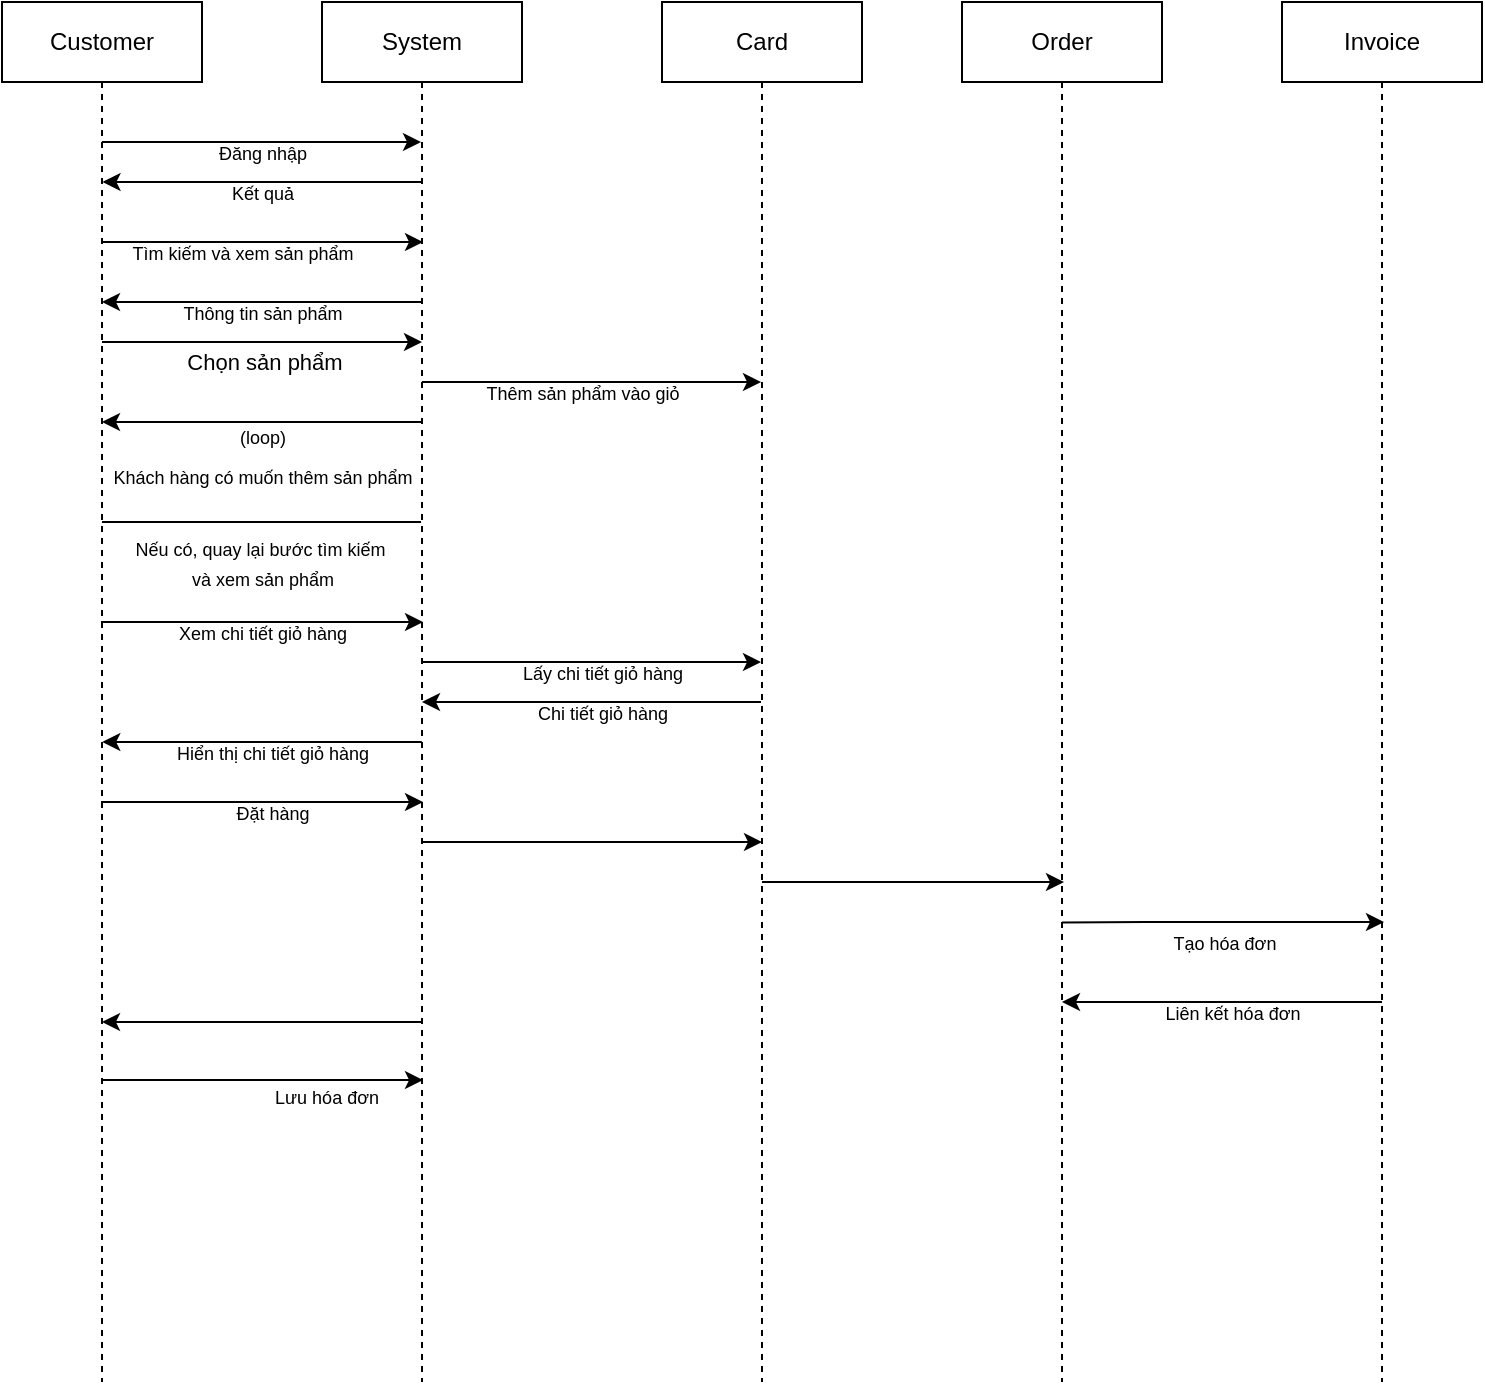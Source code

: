 <mxfile version="24.8.3">
  <diagram name="Page-1" id="v83zFgUCOFi6TadzYa-5">
    <mxGraphModel dx="1591" dy="634" grid="1" gridSize="10" guides="1" tooltips="1" connect="1" arrows="1" fold="1" page="1" pageScale="1" pageWidth="850" pageHeight="1100" math="0" shadow="0">
      <root>
        <mxCell id="0" />
        <mxCell id="1" parent="0" />
        <mxCell id="ng09JlIAPSpFhbb7EUtV-1" value="Customer" style="shape=umlLifeline;perimeter=lifelinePerimeter;whiteSpace=wrap;html=1;container=1;dropTarget=0;collapsible=0;recursiveResize=0;outlineConnect=0;portConstraint=eastwest;newEdgeStyle={&quot;curved&quot;:0,&quot;rounded&quot;:0};" parent="1" vertex="1">
          <mxGeometry x="60" y="10" width="100" height="690" as="geometry" />
        </mxCell>
        <mxCell id="ng09JlIAPSpFhbb7EUtV-2" value="System&lt;span style=&quot;color: rgba(0, 0, 0, 0); font-family: monospace; font-size: 0px; text-align: start; text-wrap-mode: nowrap;&quot;&gt;%3CmxGraphModel%3E%3Croot%3E%3CmxCell%20id%3D%220%22%2F%3E%3CmxCell%20id%3D%221%22%20parent%3D%220%22%2F%3E%3CmxCell%20id%3D%222%22%20value%3D%22Customer%22%20style%3D%22shape%3DumlLifeline%3Bperimeter%3DlifelinePerimeter%3BwhiteSpace%3Dwrap%3Bhtml%3D1%3Bcontainer%3D1%3BdropTarget%3D0%3Bcollapsible%3D0%3BrecursiveResize%3D0%3BoutlineConnect%3D0%3BportConstraint%3Deastwest%3BnewEdgeStyle%3D%7B%26quot%3Bcurved%26quot%3B%3A0%2C%26quot%3Brounded%26quot%3B%3A0%7D%3B%22%20vertex%3D%221%22%20parent%3D%221%22%3E%3CmxGeometry%20x%3D%2260%22%20y%3D%2210%22%20width%3D%22100%22%20height%3D%22300%22%20as%3D%22geometry%22%2F%3E%3C%2FmxCell%3E%3C%2Froot%3E%3C%2FmxGraphModel%3E&lt;/span&gt;" style="shape=umlLifeline;perimeter=lifelinePerimeter;whiteSpace=wrap;html=1;container=1;dropTarget=0;collapsible=0;recursiveResize=0;outlineConnect=0;portConstraint=eastwest;newEdgeStyle={&quot;curved&quot;:0,&quot;rounded&quot;:0};" parent="1" vertex="1">
          <mxGeometry x="220" y="10" width="100" height="690" as="geometry" />
        </mxCell>
        <mxCell id="ng09JlIAPSpFhbb7EUtV-3" value="Card" style="shape=umlLifeline;perimeter=lifelinePerimeter;whiteSpace=wrap;html=1;container=1;dropTarget=0;collapsible=0;recursiveResize=0;outlineConnect=0;portConstraint=eastwest;newEdgeStyle={&quot;curved&quot;:0,&quot;rounded&quot;:0};" parent="1" vertex="1">
          <mxGeometry x="390" y="10" width="100" height="690" as="geometry" />
        </mxCell>
        <mxCell id="ng09JlIAPSpFhbb7EUtV-4" value="Order&lt;span style=&quot;color: rgba(0, 0, 0, 0); font-family: monospace; font-size: 0px; text-align: start; text-wrap-mode: nowrap;&quot;&gt;%3CmxGraphModel%3E%3Croot%3E%3CmxCell%20id%3D%220%22%2F%3E%3CmxCell%20id%3D%221%22%20parent%3D%220%22%2F%3E%3CmxCell%20id%3D%222%22%20value%3D%22Customer%22%20style%3D%22shape%3DumlLifeline%3Bperimeter%3DlifelinePerimeter%3BwhiteSpace%3Dwrap%3Bhtml%3D1%3Bcontainer%3D1%3BdropTarget%3D0%3Bcollapsible%3D0%3BrecursiveResize%3D0%3BoutlineConnect%3D0%3BportConstraint%3Deastwest%3BnewEdgeStyle%3D%7B%26quot%3Bcurved%26quot%3B%3A0%2C%26quot%3Brounded%26quot%3B%3A0%7D%3B%22%20vertex%3D%221%22%20parent%3D%221%22%3E%3CmxGeometry%20x%3D%2260%22%20y%3D%2210%22%20width%3D%22100%22%20height%3D%22300%22%20as%3D%22geometry%22%2F%3E%3C%2FmxCell%3E%3C%2Froot%3E%3C%2FmxGraphModel%3E&lt;/span&gt;" style="shape=umlLifeline;perimeter=lifelinePerimeter;whiteSpace=wrap;html=1;container=1;dropTarget=0;collapsible=0;recursiveResize=0;outlineConnect=0;portConstraint=eastwest;newEdgeStyle={&quot;curved&quot;:0,&quot;rounded&quot;:0};" parent="1" vertex="1">
          <mxGeometry x="540" y="10" width="100" height="690" as="geometry" />
        </mxCell>
        <mxCell id="ng09JlIAPSpFhbb7EUtV-5" value="Invoice" style="shape=umlLifeline;perimeter=lifelinePerimeter;whiteSpace=wrap;html=1;container=1;dropTarget=0;collapsible=0;recursiveResize=0;outlineConnect=0;portConstraint=eastwest;newEdgeStyle={&quot;curved&quot;:0,&quot;rounded&quot;:0};" parent="1" vertex="1">
          <mxGeometry x="700" y="10" width="100" height="690" as="geometry" />
        </mxCell>
        <mxCell id="ng09JlIAPSpFhbb7EUtV-6" value="" style="endArrow=classic;html=1;rounded=0;" parent="1" source="ng09JlIAPSpFhbb7EUtV-1" target="ng09JlIAPSpFhbb7EUtV-2" edge="1">
          <mxGeometry width="50" height="50" relative="1" as="geometry">
            <mxPoint x="400" y="240" as="sourcePoint" />
            <mxPoint x="450" y="190" as="targetPoint" />
            <Array as="points">
              <mxPoint x="200" y="80" />
              <mxPoint x="250" y="80" />
            </Array>
          </mxGeometry>
        </mxCell>
        <mxCell id="ng09JlIAPSpFhbb7EUtV-7" value="&lt;font style=&quot;font-size: 9px;&quot;&gt;Đăng nhập&lt;/font&gt;" style="text;html=1;align=center;verticalAlign=middle;resizable=0;points=[];autosize=1;strokeColor=none;fillColor=none;" parent="1" vertex="1">
          <mxGeometry x="155" y="70" width="70" height="30" as="geometry" />
        </mxCell>
        <mxCell id="ng09JlIAPSpFhbb7EUtV-8" value="" style="endArrow=classic;html=1;rounded=0;" parent="1" edge="1">
          <mxGeometry width="50" height="50" relative="1" as="geometry">
            <mxPoint x="269.74" y="100" as="sourcePoint" />
            <mxPoint x="110.252" y="100" as="targetPoint" />
            <Array as="points">
              <mxPoint x="220.24" y="100" />
              <mxPoint x="140.24" y="100" />
            </Array>
          </mxGeometry>
        </mxCell>
        <mxCell id="ng09JlIAPSpFhbb7EUtV-9" value="&lt;font style=&quot;font-size: 9px;&quot;&gt;Kết quả&lt;/font&gt;" style="text;html=1;align=center;verticalAlign=middle;resizable=0;points=[];autosize=1;strokeColor=none;fillColor=none;" parent="1" vertex="1">
          <mxGeometry x="165" y="90" width="50" height="30" as="geometry" />
        </mxCell>
        <mxCell id="ng09JlIAPSpFhbb7EUtV-10" value="" style="endArrow=classic;html=1;rounded=0;" parent="1" edge="1">
          <mxGeometry width="50" height="50" relative="1" as="geometry">
            <mxPoint x="109.5" y="130" as="sourcePoint" />
            <mxPoint x="270.5" y="130" as="targetPoint" />
            <Array as="points">
              <mxPoint x="200.5" y="130" />
              <mxPoint x="250.5" y="130" />
            </Array>
          </mxGeometry>
        </mxCell>
        <mxCell id="ng09JlIAPSpFhbb7EUtV-11" value="&lt;font style=&quot;font-size: 9px;&quot;&gt;Tìm kiếm và xem sản phẩm&lt;/font&gt;" style="text;html=1;align=center;verticalAlign=middle;resizable=0;points=[];autosize=1;strokeColor=none;fillColor=none;" parent="1" vertex="1">
          <mxGeometry x="115" y="120" width="130" height="30" as="geometry" />
        </mxCell>
        <mxCell id="ng09JlIAPSpFhbb7EUtV-12" value="" style="endArrow=classic;html=1;rounded=0;" parent="1" edge="1">
          <mxGeometry width="50" height="50" relative="1" as="geometry">
            <mxPoint x="270" y="160" as="sourcePoint" />
            <mxPoint x="110" y="160" as="targetPoint" />
            <Array as="points">
              <mxPoint x="210" y="160" />
            </Array>
          </mxGeometry>
        </mxCell>
        <mxCell id="ng09JlIAPSpFhbb7EUtV-13" value="&lt;font style=&quot;font-size: 9px;&quot;&gt;Thông tin sản phẩm&lt;/font&gt;" style="text;html=1;align=center;verticalAlign=middle;resizable=0;points=[];autosize=1;strokeColor=none;fillColor=none;" parent="1" vertex="1">
          <mxGeometry x="140" y="150" width="100" height="30" as="geometry" />
        </mxCell>
        <mxCell id="ng09JlIAPSpFhbb7EUtV-15" value="" style="endArrow=classic;html=1;rounded=0;" parent="1" edge="1">
          <mxGeometry width="50" height="50" relative="1" as="geometry">
            <mxPoint x="110" y="180" as="sourcePoint" />
            <mxPoint x="270" y="180" as="targetPoint" />
            <Array as="points">
              <mxPoint x="200" y="180" />
              <mxPoint x="250" y="180" />
            </Array>
          </mxGeometry>
        </mxCell>
        <mxCell id="ng09JlIAPSpFhbb7EUtV-16" value="Chọn sản phẩm" style="edgeLabel;html=1;align=center;verticalAlign=middle;resizable=0;points=[];" parent="ng09JlIAPSpFhbb7EUtV-15" vertex="1" connectable="0">
          <mxGeometry x="0.469" y="8" relative="1" as="geometry">
            <mxPoint x="-37" y="18" as="offset" />
          </mxGeometry>
        </mxCell>
        <mxCell id="ng09JlIAPSpFhbb7EUtV-17" value="" style="endArrow=classic;html=1;rounded=0;" parent="1" source="ng09JlIAPSpFhbb7EUtV-2" target="ng09JlIAPSpFhbb7EUtV-3" edge="1">
          <mxGeometry width="50" height="50" relative="1" as="geometry">
            <mxPoint x="275" y="250" as="sourcePoint" />
            <mxPoint x="435" y="250" as="targetPoint" />
            <Array as="points">
              <mxPoint x="320" y="200" />
              <mxPoint x="410" y="200" />
            </Array>
          </mxGeometry>
        </mxCell>
        <mxCell id="ng09JlIAPSpFhbb7EUtV-18" value="&lt;font style=&quot;font-size: 9px;&quot;&gt;Thêm sản phẩm vào giỏ&lt;/font&gt;" style="text;html=1;align=center;verticalAlign=middle;resizable=0;points=[];autosize=1;strokeColor=none;fillColor=none;" parent="1" vertex="1">
          <mxGeometry x="290" y="190" width="120" height="30" as="geometry" />
        </mxCell>
        <mxCell id="OnMunkGy_O_qJwxzSkVj-2" value="" style="endArrow=classic;html=1;rounded=0;" parent="1" edge="1">
          <mxGeometry width="50" height="50" relative="1" as="geometry">
            <mxPoint x="270" y="220" as="sourcePoint" />
            <mxPoint x="110" y="220" as="targetPoint" />
            <Array as="points">
              <mxPoint x="210" y="220" />
            </Array>
          </mxGeometry>
        </mxCell>
        <mxCell id="OnMunkGy_O_qJwxzSkVj-4" value="&lt;font style=&quot;font-size: 9px;&quot;&gt;(loop)&lt;/font&gt;&lt;div&gt;&lt;font style=&quot;font-size: 9px;&quot;&gt;Khách hàng có muốn thêm sản phẩm&lt;/font&gt;&lt;/div&gt;" style="text;html=1;align=center;verticalAlign=middle;resizable=0;points=[];autosize=1;strokeColor=none;fillColor=none;fontSize=16;" parent="1" vertex="1">
          <mxGeometry x="105" y="210" width="170" height="50" as="geometry" />
        </mxCell>
        <mxCell id="BK0gWj37ECuFCzHVewIH-1" value="" style="endArrow=none;html=1;rounded=0;" edge="1" parent="1" source="ng09JlIAPSpFhbb7EUtV-1" target="ng09JlIAPSpFhbb7EUtV-2">
          <mxGeometry width="50" height="50" relative="1" as="geometry">
            <mxPoint x="80" y="240" as="sourcePoint" />
            <mxPoint x="130" y="190" as="targetPoint" />
            <Array as="points">
              <mxPoint x="140" y="270" />
              <mxPoint x="240" y="270" />
            </Array>
          </mxGeometry>
        </mxCell>
        <mxCell id="BK0gWj37ECuFCzHVewIH-2" value="&lt;font style=&quot;font-size: 9px;&quot;&gt;Nếu có, quay lại bước tìm kiếm&amp;nbsp;&lt;/font&gt;&lt;div&gt;&lt;font style=&quot;font-size: 9px;&quot;&gt;và xem sản phẩm&lt;/font&gt;&lt;/div&gt;" style="text;html=1;align=center;verticalAlign=middle;resizable=0;points=[];autosize=1;strokeColor=none;fillColor=none;" vertex="1" parent="1">
          <mxGeometry x="115" y="270" width="150" height="40" as="geometry" />
        </mxCell>
        <mxCell id="BK0gWj37ECuFCzHVewIH-3" value="" style="endArrow=classic;html=1;rounded=0;" edge="1" parent="1">
          <mxGeometry width="50" height="50" relative="1" as="geometry">
            <mxPoint x="109.5" y="320" as="sourcePoint" />
            <mxPoint x="270.5" y="320" as="targetPoint" />
            <Array as="points">
              <mxPoint x="200.5" y="320" />
              <mxPoint x="250.5" y="320" />
            </Array>
          </mxGeometry>
        </mxCell>
        <mxCell id="BK0gWj37ECuFCzHVewIH-10" value="&lt;font style=&quot;font-size: 9px;&quot;&gt;Xem chi tiết giỏ hàng&lt;/font&gt;" style="text;html=1;align=center;verticalAlign=middle;resizable=0;points=[];autosize=1;strokeColor=none;fillColor=none;" vertex="1" parent="1">
          <mxGeometry x="135" y="310" width="110" height="30" as="geometry" />
        </mxCell>
        <mxCell id="BK0gWj37ECuFCzHVewIH-11" value="" style="endArrow=classic;html=1;rounded=0;" edge="1" parent="1" source="ng09JlIAPSpFhbb7EUtV-2" target="ng09JlIAPSpFhbb7EUtV-3">
          <mxGeometry width="50" height="50" relative="1" as="geometry">
            <mxPoint x="265" y="340" as="sourcePoint" />
            <mxPoint x="436" y="340" as="targetPoint" />
            <Array as="points">
              <mxPoint x="316" y="340" />
              <mxPoint x="406" y="340" />
            </Array>
          </mxGeometry>
        </mxCell>
        <mxCell id="BK0gWj37ECuFCzHVewIH-13" value="&lt;font style=&quot;font-size: 9px;&quot;&gt;Lấy chi tiết giỏ hàng&lt;/font&gt;" style="text;html=1;align=center;verticalAlign=middle;resizable=0;points=[];autosize=1;strokeColor=none;fillColor=none;" vertex="1" parent="1">
          <mxGeometry x="310" y="330" width="100" height="30" as="geometry" />
        </mxCell>
        <mxCell id="BK0gWj37ECuFCzHVewIH-14" value="" style="endArrow=classic;html=1;rounded=0;" edge="1" parent="1">
          <mxGeometry width="50" height="50" relative="1" as="geometry">
            <mxPoint x="269.87" y="380" as="sourcePoint" />
            <mxPoint x="110.122" y="380" as="targetPoint" />
            <Array as="points">
              <mxPoint x="220.11" y="380" />
              <mxPoint x="140.11" y="380" />
            </Array>
          </mxGeometry>
        </mxCell>
        <mxCell id="BK0gWj37ECuFCzHVewIH-15" value="&lt;font style=&quot;font-size: 9px;&quot;&gt;Hiển thị chi tiết giỏ hàng&lt;/font&gt;" style="text;html=1;align=center;verticalAlign=middle;resizable=0;points=[];autosize=1;strokeColor=none;fillColor=none;" vertex="1" parent="1">
          <mxGeometry x="135" y="370" width="120" height="30" as="geometry" />
        </mxCell>
        <mxCell id="BK0gWj37ECuFCzHVewIH-16" value="" style="endArrow=classic;html=1;rounded=0;" edge="1" parent="1">
          <mxGeometry width="50" height="50" relative="1" as="geometry">
            <mxPoint x="109.5" y="410" as="sourcePoint" />
            <mxPoint x="270.5" y="410" as="targetPoint" />
            <Array as="points">
              <mxPoint x="200.5" y="410" />
              <mxPoint x="250.5" y="410" />
            </Array>
          </mxGeometry>
        </mxCell>
        <mxCell id="BK0gWj37ECuFCzHVewIH-17" value="&lt;font style=&quot;font-size: 9px;&quot;&gt;Đặt hàng&lt;/font&gt;" style="text;html=1;align=center;verticalAlign=middle;resizable=0;points=[];autosize=1;strokeColor=none;fillColor=none;" vertex="1" parent="1">
          <mxGeometry x="165" y="400" width="60" height="30" as="geometry" />
        </mxCell>
        <mxCell id="BK0gWj37ECuFCzHVewIH-18" value="" style="endArrow=classic;html=1;rounded=0;" edge="1" parent="1" source="ng09JlIAPSpFhbb7EUtV-3">
          <mxGeometry width="50" height="50" relative="1" as="geometry">
            <mxPoint x="430" y="360" as="sourcePoint" />
            <mxPoint x="270" y="360" as="targetPoint" />
            <Array as="points">
              <mxPoint x="370" y="360" />
            </Array>
          </mxGeometry>
        </mxCell>
        <mxCell id="BK0gWj37ECuFCzHVewIH-19" value="&lt;font style=&quot;font-size: 9px;&quot;&gt;Chi tiết giỏ hàng&lt;/font&gt;" style="text;html=1;align=center;verticalAlign=middle;resizable=0;points=[];autosize=1;strokeColor=none;fillColor=none;" vertex="1" parent="1">
          <mxGeometry x="315" y="350" width="90" height="30" as="geometry" />
        </mxCell>
        <mxCell id="BK0gWj37ECuFCzHVewIH-22" value="" style="endArrow=classic;html=1;rounded=0;" edge="1" parent="1" source="ng09JlIAPSpFhbb7EUtV-2">
          <mxGeometry width="50" height="50" relative="1" as="geometry">
            <mxPoint x="275" y="430" as="sourcePoint" />
            <mxPoint x="440" y="430" as="targetPoint" />
            <Array as="points">
              <mxPoint x="411" y="430" />
            </Array>
          </mxGeometry>
        </mxCell>
        <mxCell id="BK0gWj37ECuFCzHVewIH-23" value="" style="endArrow=classic;html=1;rounded=0;" edge="1" parent="1">
          <mxGeometry width="50" height="50" relative="1" as="geometry">
            <mxPoint x="440" y="450" as="sourcePoint" />
            <mxPoint x="591" y="450" as="targetPoint" />
            <Array as="points">
              <mxPoint x="472" y="450" />
              <mxPoint x="562" y="450" />
            </Array>
          </mxGeometry>
        </mxCell>
        <mxCell id="BK0gWj37ECuFCzHVewIH-24" value="" style="endArrow=classic;html=1;rounded=0;exitX=0.5;exitY=0.667;exitDx=0;exitDy=0;exitPerimeter=0;" edge="1" parent="1" source="ng09JlIAPSpFhbb7EUtV-4">
          <mxGeometry width="50" height="50" relative="1" as="geometry">
            <mxPoint x="600" y="470" as="sourcePoint" />
            <mxPoint x="751" y="470" as="targetPoint" />
            <Array as="points">
              <mxPoint x="632" y="470" />
              <mxPoint x="722" y="470" />
            </Array>
          </mxGeometry>
        </mxCell>
        <mxCell id="BK0gWj37ECuFCzHVewIH-35" value="&lt;font style=&quot;font-size: 9px;&quot;&gt;Tạo hóa đơn&lt;/font&gt;" style="edgeLabel;html=1;align=center;verticalAlign=middle;resizable=0;points=[];" vertex="1" connectable="0" parent="BK0gWj37ECuFCzHVewIH-24">
          <mxGeometry x="-0.0" y="-6" relative="1" as="geometry">
            <mxPoint y="4" as="offset" />
          </mxGeometry>
        </mxCell>
        <mxCell id="BK0gWj37ECuFCzHVewIH-36" value="" style="endArrow=classic;html=1;rounded=0;" edge="1" parent="1">
          <mxGeometry width="50" height="50" relative="1" as="geometry">
            <mxPoint x="750" y="510" as="sourcePoint" />
            <mxPoint x="590" y="510" as="targetPoint" />
            <Array as="points">
              <mxPoint x="690" y="510" />
            </Array>
          </mxGeometry>
        </mxCell>
        <mxCell id="BK0gWj37ECuFCzHVewIH-37" value="&lt;font style=&quot;font-size: 9px;&quot;&gt;Liên kết hóa đơn&lt;/font&gt;" style="text;html=1;align=center;verticalAlign=middle;resizable=0;points=[];autosize=1;strokeColor=none;fillColor=none;" vertex="1" parent="1">
          <mxGeometry x="630" y="500" width="90" height="30" as="geometry" />
        </mxCell>
        <mxCell id="BK0gWj37ECuFCzHVewIH-39" value="" style="endArrow=classic;html=1;rounded=0;" edge="1" parent="1">
          <mxGeometry width="50" height="50" relative="1" as="geometry">
            <mxPoint x="270" y="520" as="sourcePoint" />
            <mxPoint x="110" y="520" as="targetPoint" />
            <Array as="points">
              <mxPoint x="205" y="520" />
            </Array>
          </mxGeometry>
        </mxCell>
        <mxCell id="BK0gWj37ECuFCzHVewIH-40" value="" style="endArrow=classic;html=1;rounded=0;" edge="1" parent="1">
          <mxGeometry width="50" height="50" relative="1" as="geometry">
            <mxPoint x="109.5" y="549" as="sourcePoint" />
            <mxPoint x="270.5" y="549" as="targetPoint" />
            <Array as="points">
              <mxPoint x="200.5" y="549" />
              <mxPoint x="250.5" y="549" />
            </Array>
          </mxGeometry>
        </mxCell>
        <mxCell id="BK0gWj37ECuFCzHVewIH-41" value="&lt;font style=&quot;font-size: 9px;&quot;&gt;Lưu hóa đơn&lt;/font&gt;" style="edgeLabel;html=1;align=center;verticalAlign=middle;resizable=0;points=[];" vertex="1" connectable="0" parent="BK0gWj37ECuFCzHVewIH-40">
          <mxGeometry x="0.399" y="-8" relative="1" as="geometry">
            <mxPoint as="offset" />
          </mxGeometry>
        </mxCell>
      </root>
    </mxGraphModel>
  </diagram>
</mxfile>
